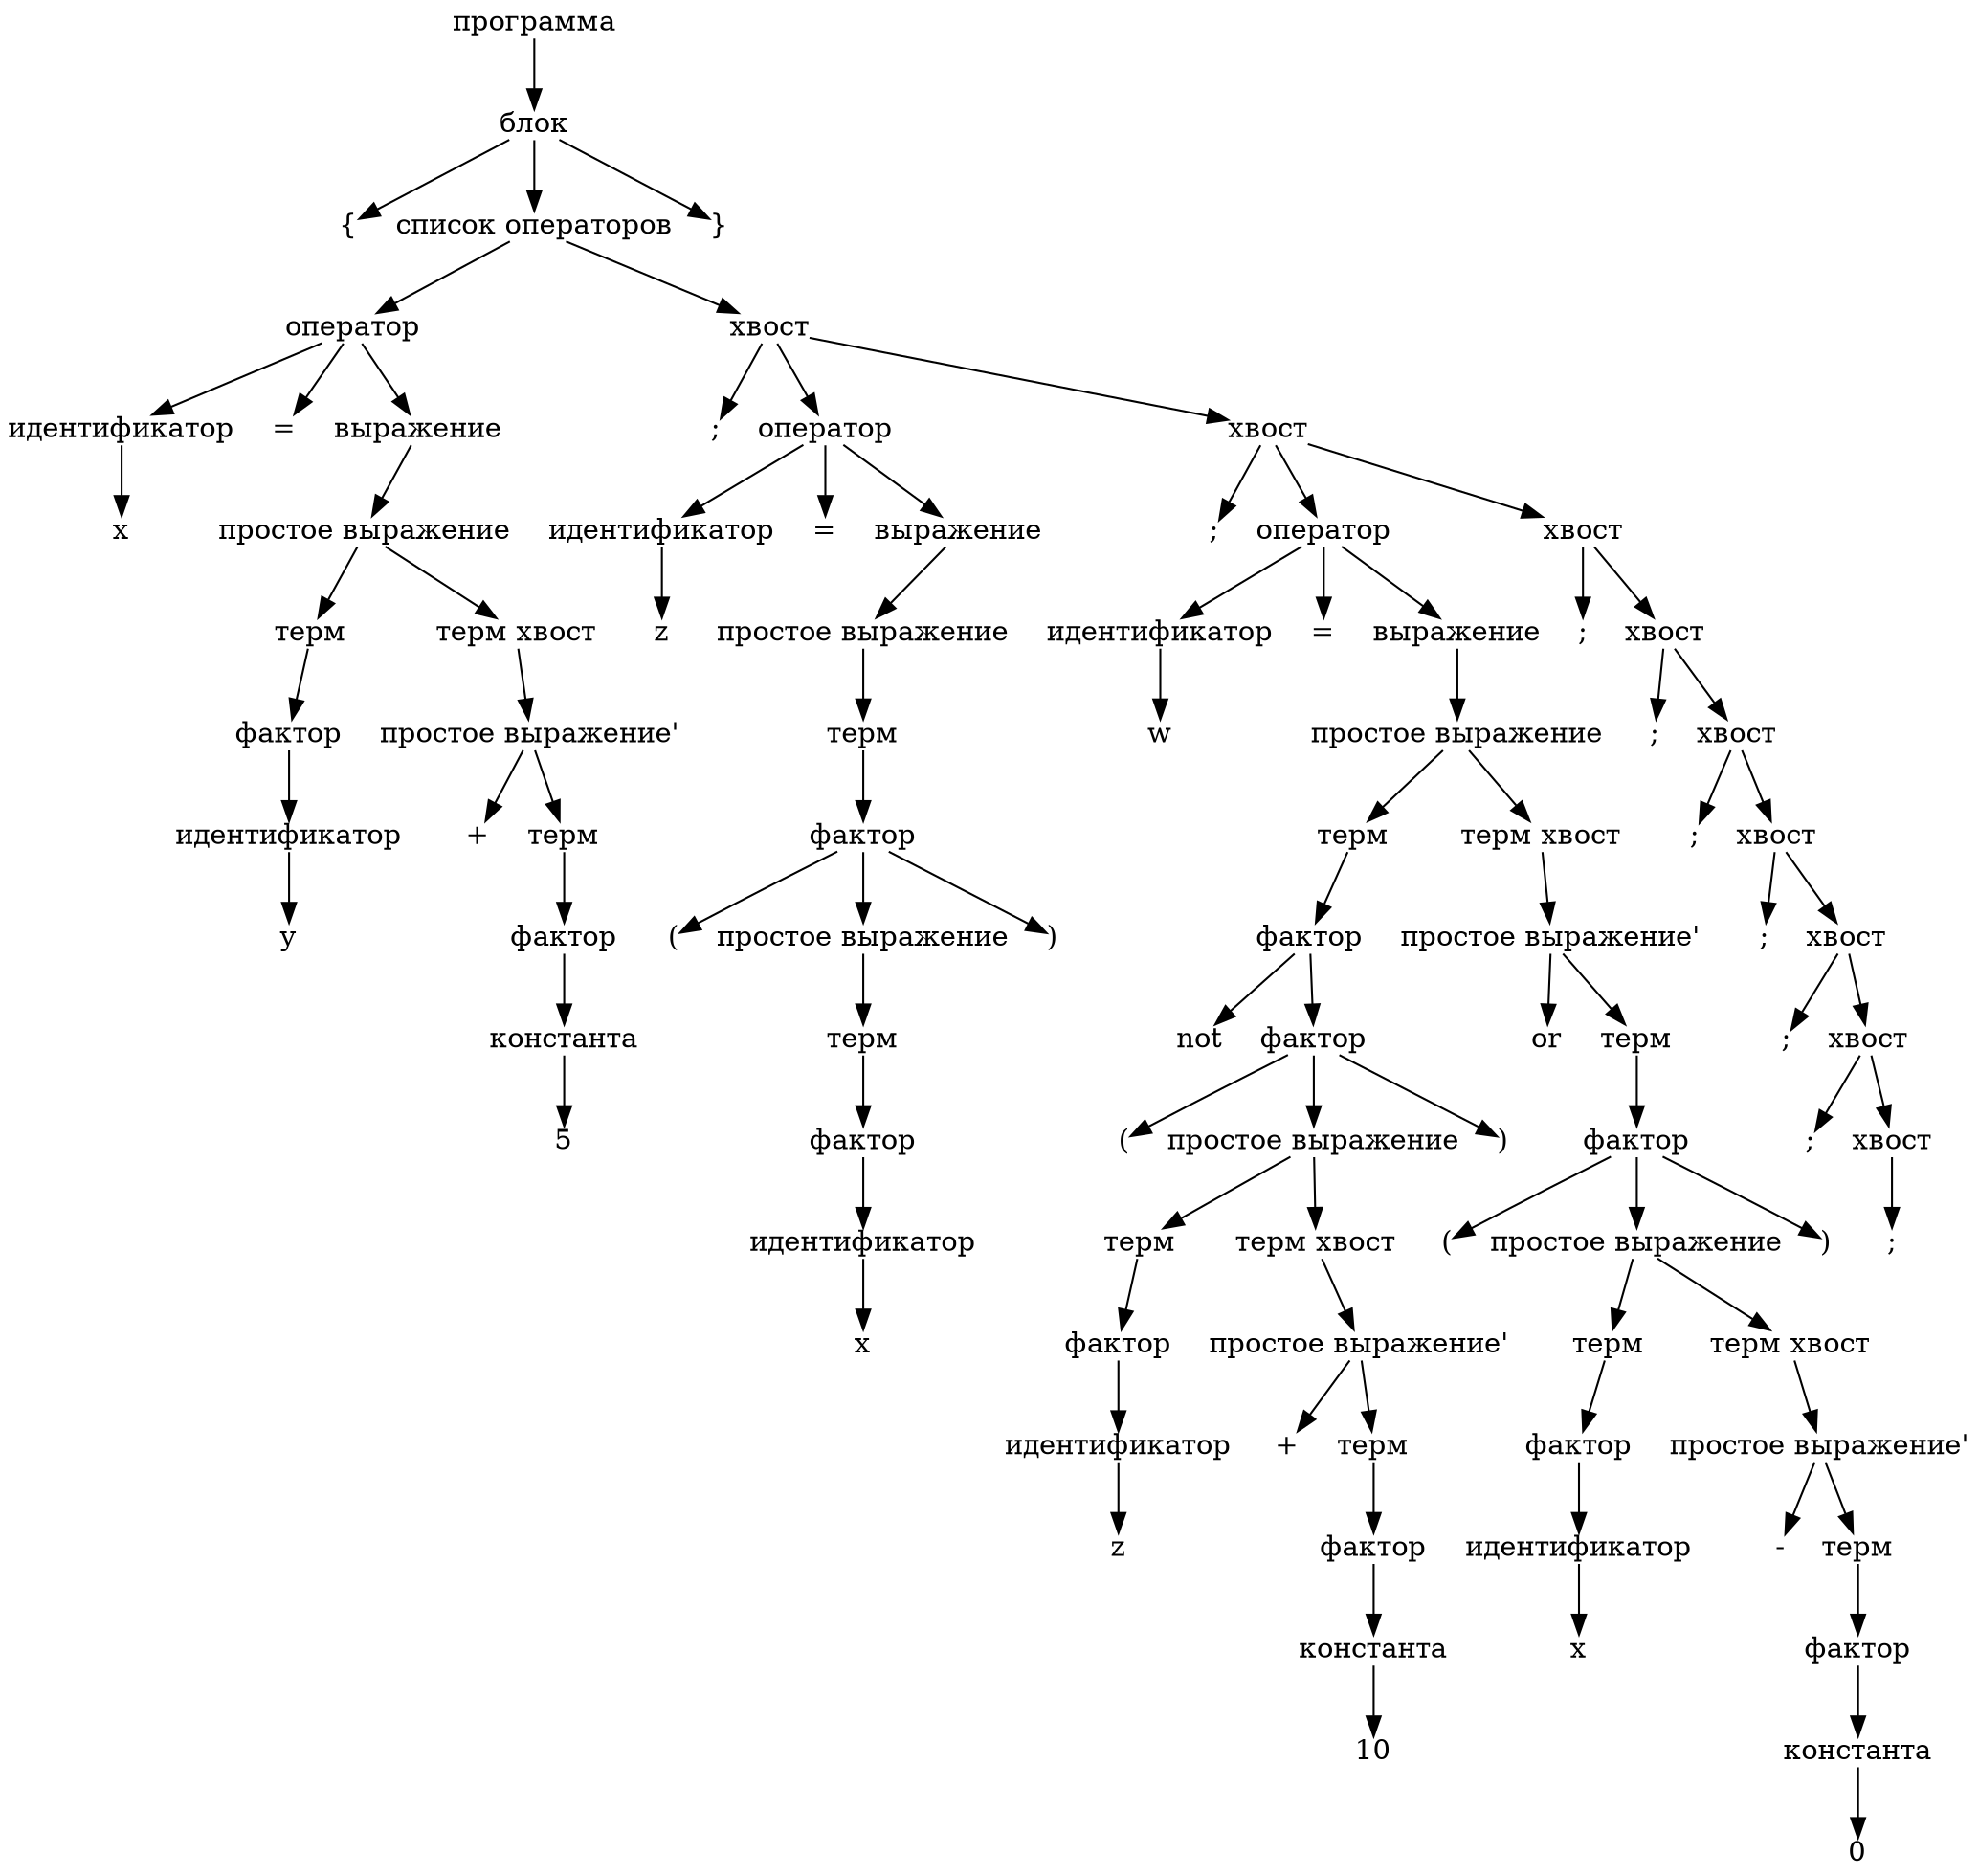 digraph {
	node [shape=plain]
	main [label=<программа>]
	"main.0" [label=<блок>]
	main -> "main.0"
	"main.0.0" [label="{"]
	"main.0" -> "main.0.0"
	"main.0.1" [label=<список операторов>]
	"main.0" -> "main.0.1"
	"main.0.1.0" [label="оператор"]
	"main.0.1" -> "main.0.1.0"
	"main.0.1.0.0" [label=<идентификатор>]
	"main.0.1.0" -> "main.0.1.0.0"
	"main.0.1.0.0.0" [label=x]
	"main.0.1.0.0" -> "main.0.1.0.0.0"
	"main.0.1.0.1" [label="="]
	"main.0.1.0" -> "main.0.1.0.1"
	"main.0.1.0.2" [label=<выражение>]
	"main.0.1.0" -> "main.0.1.0.2"
	"main.0.1.0.2.0" [label=<простое выражение>]
	"main.0.1.0.2" -> "main.0.1.0.2.0"
	"main.0.1.0.2.0.0" [label=<терм>]
	"main.0.1.0.2.0" -> "main.0.1.0.2.0.0"
	"main.0.1.0.2.0.0.0" [label=<фактор>]
	"main.0.1.0.2.0.0" -> "main.0.1.0.2.0.0.0"
	"main.0.1.0.2.0.0.0.0" [label=<идентификатор>]
	"main.0.1.0.2.0.0.0" -> "main.0.1.0.2.0.0.0.0"
	"main.0.1.0.2.0.0.0.0.0" [label=y]
	"main.0.1.0.2.0.0.0.0" -> "main.0.1.0.2.0.0.0.0.0"
	"main.0.1.0.2.0.1" [label=<терм хвост>]
	"main.0.1.0.2.0" -> "main.0.1.0.2.0.1"
	"main.0.1.0.2.0.1.0" [label=<простое выражение'>]
	"main.0.1.0.2.0.1" -> "main.0.1.0.2.0.1.0"
	"main.0.1.0.2.0.1.0.0" [label="+"]
	"main.0.1.0.2.0.1.0" -> "main.0.1.0.2.0.1.0.0"
	"main.0.1.0.2.0.1.0.1" [label=<терм>]
	"main.0.1.0.2.0.1.0" -> "main.0.1.0.2.0.1.0.1"
	"main.0.1.0.2.0.1.0.1.0" [label=<фактор>]
	"main.0.1.0.2.0.1.0.1" -> "main.0.1.0.2.0.1.0.1.0"
	"main.0.1.0.2.0.1.0.1.0.0" [label=<константа>]
	"main.0.1.0.2.0.1.0.1.0" -> "main.0.1.0.2.0.1.0.1.0.0"
	"main.0.1.0.2.0.1.0.1.0.0.0" [label=5]
	"main.0.1.0.2.0.1.0.1.0.0" -> "main.0.1.0.2.0.1.0.1.0.0.0"
	"main.0.1.1" [label=<хвост>]
	"main.0.1" -> "main.0.1.1"
	"main.0.1.1.0" [label=";"]
	"main.0.1.1" -> "main.0.1.1.0"
	"main.0.1.1.1" [label="оператор"]
	"main.0.1.1" -> "main.0.1.1.1"
	"main.0.1.1.1.0" [label=<идентификатор>]
	"main.0.1.1.1" -> "main.0.1.1.1.0"
	"main.0.1.1.1.0.0" [label=z]
	"main.0.1.1.1.0" -> "main.0.1.1.1.0.0"
	"main.0.1.1.1.1" [label="="]
	"main.0.1.1.1" -> "main.0.1.1.1.1"
	"main.0.1.1.1.2" [label=<выражение>]
	"main.0.1.1.1" -> "main.0.1.1.1.2"
	"main.0.1.1.1.2.0" [label=<простое выражение>]
	"main.0.1.1.1.2" -> "main.0.1.1.1.2.0"
	"main.0.1.1.1.2.0.0" [label=<терм>]
	"main.0.1.1.1.2.0" -> "main.0.1.1.1.2.0.0"
	"main.0.1.1.1.2.0.0.0" [label=<фактор>]
	"main.0.1.1.1.2.0.0" -> "main.0.1.1.1.2.0.0.0"
	"main.0.1.1.1.2.0.0.0.0" [label="("]
	"main.0.1.1.1.2.0.0.0" -> "main.0.1.1.1.2.0.0.0.0"
	"main.0.1.1.1.2.0.0.0.1" [label=<простое выражение>]
	"main.0.1.1.1.2.0.0.0" -> "main.0.1.1.1.2.0.0.0.1"
	"main.0.1.1.1.2.0.0.0.1.0" [label=<терм>]
	"main.0.1.1.1.2.0.0.0.1" -> "main.0.1.1.1.2.0.0.0.1.0"
	"main.0.1.1.1.2.0.0.0.1.0.0" [label=<фактор>]
	"main.0.1.1.1.2.0.0.0.1.0" -> "main.0.1.1.1.2.0.0.0.1.0.0"
	"main.0.1.1.1.2.0.0.0.1.0.0.0" [label=<идентификатор>]
	"main.0.1.1.1.2.0.0.0.1.0.0" -> "main.0.1.1.1.2.0.0.0.1.0.0.0"
	"main.0.1.1.1.2.0.0.0.1.0.0.0.0" [label=x]
	"main.0.1.1.1.2.0.0.0.1.0.0.0" -> "main.0.1.1.1.2.0.0.0.1.0.0.0.0"
	"main.0.1.1.1.2.0.0.0.2" [label=")"]
	"main.0.1.1.1.2.0.0.0" -> "main.0.1.1.1.2.0.0.0.2"
	"main.0.1.1.2" [label=<хвост>]
	"main.0.1.1" -> "main.0.1.1.2"
	"main.0.1.1.2.0" [label=";"]
	"main.0.1.1.2" -> "main.0.1.1.2.0"
	"main.0.1.1.2.1" [label="оператор"]
	"main.0.1.1.2" -> "main.0.1.1.2.1"
	"main.0.1.1.2.1.0" [label=<идентификатор>]
	"main.0.1.1.2.1" -> "main.0.1.1.2.1.0"
	"main.0.1.1.2.1.0.0" [label=w]
	"main.0.1.1.2.1.0" -> "main.0.1.1.2.1.0.0"
	"main.0.1.1.2.1.1" [label="="]
	"main.0.1.1.2.1" -> "main.0.1.1.2.1.1"
	"main.0.1.1.2.1.2" [label=<выражение>]
	"main.0.1.1.2.1" -> "main.0.1.1.2.1.2"
	"main.0.1.1.2.1.2.0" [label=<простое выражение>]
	"main.0.1.1.2.1.2" -> "main.0.1.1.2.1.2.0"
	"main.0.1.1.2.1.2.0.0" [label=<терм>]
	"main.0.1.1.2.1.2.0" -> "main.0.1.1.2.1.2.0.0"
	"main.0.1.1.2.1.2.0.0.0" [label=<фактор>]
	"main.0.1.1.2.1.2.0.0" -> "main.0.1.1.2.1.2.0.0.0"
	"main.0.1.1.2.1.2.0.0.0.0" [label=not]
	"main.0.1.1.2.1.2.0.0.0" -> "main.0.1.1.2.1.2.0.0.0.0"
	"main.0.1.1.2.1.2.0.0.0.1" [label=<фактор>]
	"main.0.1.1.2.1.2.0.0.0" -> "main.0.1.1.2.1.2.0.0.0.1"
	"main.0.1.1.2.1.2.0.0.0.1.0" [label="("]
	"main.0.1.1.2.1.2.0.0.0.1" -> "main.0.1.1.2.1.2.0.0.0.1.0"
	"main.0.1.1.2.1.2.0.0.0.1.1" [label=<простое выражение>]
	"main.0.1.1.2.1.2.0.0.0.1" -> "main.0.1.1.2.1.2.0.0.0.1.1"
	"main.0.1.1.2.1.2.0.0.0.1.1.0" [label=<терм>]
	"main.0.1.1.2.1.2.0.0.0.1.1" -> "main.0.1.1.2.1.2.0.0.0.1.1.0"
	"main.0.1.1.2.1.2.0.0.0.1.1.0.0" [label=<фактор>]
	"main.0.1.1.2.1.2.0.0.0.1.1.0" -> "main.0.1.1.2.1.2.0.0.0.1.1.0.0"
	"main.0.1.1.2.1.2.0.0.0.1.1.0.0.0" [label=<идентификатор>]
	"main.0.1.1.2.1.2.0.0.0.1.1.0.0" -> "main.0.1.1.2.1.2.0.0.0.1.1.0.0.0"
	"main.0.1.1.2.1.2.0.0.0.1.1.0.0.0.0" [label=z]
	"main.0.1.1.2.1.2.0.0.0.1.1.0.0.0" -> "main.0.1.1.2.1.2.0.0.0.1.1.0.0.0.0"
	"main.0.1.1.2.1.2.0.0.0.1.1.1" [label=<терм хвост>]
	"main.0.1.1.2.1.2.0.0.0.1.1" -> "main.0.1.1.2.1.2.0.0.0.1.1.1"
	"main.0.1.1.2.1.2.0.0.0.1.1.1.0" [label=<простое выражение'>]
	"main.0.1.1.2.1.2.0.0.0.1.1.1" -> "main.0.1.1.2.1.2.0.0.0.1.1.1.0"
	"main.0.1.1.2.1.2.0.0.0.1.1.1.0.0" [label="+"]
	"main.0.1.1.2.1.2.0.0.0.1.1.1.0" -> "main.0.1.1.2.1.2.0.0.0.1.1.1.0.0"
	"main.0.1.1.2.1.2.0.0.0.1.1.1.0.1" [label=<терм>]
	"main.0.1.1.2.1.2.0.0.0.1.1.1.0" -> "main.0.1.1.2.1.2.0.0.0.1.1.1.0.1"
	"main.0.1.1.2.1.2.0.0.0.1.1.1.0.1.0" [label=<фактор>]
	"main.0.1.1.2.1.2.0.0.0.1.1.1.0.1" -> "main.0.1.1.2.1.2.0.0.0.1.1.1.0.1.0"
	"main.0.1.1.2.1.2.0.0.0.1.1.1.0.1.0.0" [label=<константа>]
	"main.0.1.1.2.1.2.0.0.0.1.1.1.0.1.0" -> "main.0.1.1.2.1.2.0.0.0.1.1.1.0.1.0.0"
	"main.0.1.1.2.1.2.0.0.0.1.1.1.0.1.0.0.0" [label=10]
	"main.0.1.1.2.1.2.0.0.0.1.1.1.0.1.0.0" -> "main.0.1.1.2.1.2.0.0.0.1.1.1.0.1.0.0.0"
	"main.0.1.1.2.1.2.0.0.0.1.2" [label=")"]
	"main.0.1.1.2.1.2.0.0.0.1" -> "main.0.1.1.2.1.2.0.0.0.1.2"
	"main.0.1.1.2.1.2.0.1" [label=<терм хвост>]
	"main.0.1.1.2.1.2.0" -> "main.0.1.1.2.1.2.0.1"
	"main.0.1.1.2.1.2.0.1.0" [label=<простое выражение'>]
	"main.0.1.1.2.1.2.0.1" -> "main.0.1.1.2.1.2.0.1.0"
	"main.0.1.1.2.1.2.0.1.0.0" [label=or]
	"main.0.1.1.2.1.2.0.1.0" -> "main.0.1.1.2.1.2.0.1.0.0"
	"main.0.1.1.2.1.2.0.1.0.1" [label=<терм>]
	"main.0.1.1.2.1.2.0.1.0" -> "main.0.1.1.2.1.2.0.1.0.1"
	"main.0.1.1.2.1.2.0.1.0.1.0" [label=<фактор>]
	"main.0.1.1.2.1.2.0.1.0.1" -> "main.0.1.1.2.1.2.0.1.0.1.0"
	"main.0.1.1.2.1.2.0.1.0.1.0.0" [label="("]
	"main.0.1.1.2.1.2.0.1.0.1.0" -> "main.0.1.1.2.1.2.0.1.0.1.0.0"
	"main.0.1.1.2.1.2.0.1.0.1.0.1" [label=<простое выражение>]
	"main.0.1.1.2.1.2.0.1.0.1.0" -> "main.0.1.1.2.1.2.0.1.0.1.0.1"
	"main.0.1.1.2.1.2.0.1.0.1.0.1.0" [label=<терм>]
	"main.0.1.1.2.1.2.0.1.0.1.0.1" -> "main.0.1.1.2.1.2.0.1.0.1.0.1.0"
	"main.0.1.1.2.1.2.0.1.0.1.0.1.0.0" [label=<фактор>]
	"main.0.1.1.2.1.2.0.1.0.1.0.1.0" -> "main.0.1.1.2.1.2.0.1.0.1.0.1.0.0"
	"main.0.1.1.2.1.2.0.1.0.1.0.1.0.0.0" [label=<идентификатор>]
	"main.0.1.1.2.1.2.0.1.0.1.0.1.0.0" -> "main.0.1.1.2.1.2.0.1.0.1.0.1.0.0.0"
	"main.0.1.1.2.1.2.0.1.0.1.0.1.0.0.0.0" [label=x]
	"main.0.1.1.2.1.2.0.1.0.1.0.1.0.0.0" -> "main.0.1.1.2.1.2.0.1.0.1.0.1.0.0.0.0"
	"main.0.1.1.2.1.2.0.1.0.1.0.1.1" [label=<терм хвост>]
	"main.0.1.1.2.1.2.0.1.0.1.0.1" -> "main.0.1.1.2.1.2.0.1.0.1.0.1.1"
	"main.0.1.1.2.1.2.0.1.0.1.0.1.1.0" [label=<простое выражение'>]
	"main.0.1.1.2.1.2.0.1.0.1.0.1.1" -> "main.0.1.1.2.1.2.0.1.0.1.0.1.1.0"
	"main.0.1.1.2.1.2.0.1.0.1.0.1.1.0.0" [label="-"]
	"main.0.1.1.2.1.2.0.1.0.1.0.1.1.0" -> "main.0.1.1.2.1.2.0.1.0.1.0.1.1.0.0"
	"main.0.1.1.2.1.2.0.1.0.1.0.1.1.0.1" [label=<терм>]
	"main.0.1.1.2.1.2.0.1.0.1.0.1.1.0" -> "main.0.1.1.2.1.2.0.1.0.1.0.1.1.0.1"
	"main.0.1.1.2.1.2.0.1.0.1.0.1.1.0.1.0" [label=<фактор>]
	"main.0.1.1.2.1.2.0.1.0.1.0.1.1.0.1" -> "main.0.1.1.2.1.2.0.1.0.1.0.1.1.0.1.0"
	"main.0.1.1.2.1.2.0.1.0.1.0.1.1.0.1.0.0" [label=<константа>]
	"main.0.1.1.2.1.2.0.1.0.1.0.1.1.0.1.0" -> "main.0.1.1.2.1.2.0.1.0.1.0.1.1.0.1.0.0"
	"main.0.1.1.2.1.2.0.1.0.1.0.1.1.0.1.0.0.0" [label=0]
	"main.0.1.1.2.1.2.0.1.0.1.0.1.1.0.1.0.0" -> "main.0.1.1.2.1.2.0.1.0.1.0.1.1.0.1.0.0.0"
	"main.0.1.1.2.1.2.0.1.0.1.0.2" [label=")"]
	"main.0.1.1.2.1.2.0.1.0.1.0" -> "main.0.1.1.2.1.2.0.1.0.1.0.2"
	"main.0.1.1.2.2" [label=<хвост>]
	"main.0.1.1.2" -> "main.0.1.1.2.2"
	"main.0.1.1.2.2.0" [label=";"]
	"main.0.1.1.2.2" -> "main.0.1.1.2.2.0"
	"main.0.1.1.2.2.1" [label=<хвост>]
	"main.0.1.1.2.2" -> "main.0.1.1.2.2.1"
	"main.0.1.1.2.2.1.0" [label=";"]
	"main.0.1.1.2.2.1" -> "main.0.1.1.2.2.1.0"
	"main.0.1.1.2.2.1.1" [label=<хвост>]
	"main.0.1.1.2.2.1" -> "main.0.1.1.2.2.1.1"
	"main.0.1.1.2.2.1.1.0" [label=";"]
	"main.0.1.1.2.2.1.1" -> "main.0.1.1.2.2.1.1.0"
	"main.0.1.1.2.2.1.1.1" [label=<хвост>]
	"main.0.1.1.2.2.1.1" -> "main.0.1.1.2.2.1.1.1"
	"main.0.1.1.2.2.1.1.1.0" [label=";"]
	"main.0.1.1.2.2.1.1.1" -> "main.0.1.1.2.2.1.1.1.0"
	"main.0.1.1.2.2.1.1.1.1" [label=<хвост>]
	"main.0.1.1.2.2.1.1.1" -> "main.0.1.1.2.2.1.1.1.1"
	"main.0.1.1.2.2.1.1.1.1.0" [label=";"]
	"main.0.1.1.2.2.1.1.1.1" -> "main.0.1.1.2.2.1.1.1.1.0"
	"main.0.1.1.2.2.1.1.1.1.1" [label=<хвост>]
	"main.0.1.1.2.2.1.1.1.1" -> "main.0.1.1.2.2.1.1.1.1.1"
	"main.0.1.1.2.2.1.1.1.1.1.0" [label=";"]
	"main.0.1.1.2.2.1.1.1.1.1" -> "main.0.1.1.2.2.1.1.1.1.1.0"
	"main.0.1.1.2.2.1.1.1.1.1.1" [label=<хвост>]
	"main.0.1.1.2.2.1.1.1.1.1" -> "main.0.1.1.2.2.1.1.1.1.1.1"
	"main.0.1.1.2.2.1.1.1.1.1.1.0" [label=";"]
	"main.0.1.1.2.2.1.1.1.1.1.1" -> "main.0.1.1.2.2.1.1.1.1.1.1.0"
	"main.0.2" [label="}"]
	"main.0" -> "main.0.2"
}
